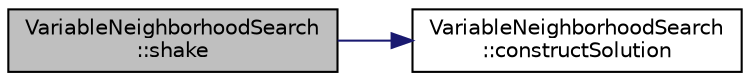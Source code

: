 digraph "VariableNeighborhoodSearch::shake"
{
 // LATEX_PDF_SIZE
  edge [fontname="Helvetica",fontsize="10",labelfontname="Helvetica",labelfontsize="10"];
  node [fontname="Helvetica",fontsize="10",shape=record];
  rankdir="LR";
  Node1 [label="VariableNeighborhoodSearch\l::shake",height=0.2,width=0.4,color="black", fillcolor="grey75", style="filled", fontcolor="black",tooltip="Esta es la función encargada de coger una solución aleatoria en un determinado entorno."];
  Node1 -> Node2 [color="midnightblue",fontsize="10",style="solid",fontname="Helvetica"];
  Node2 [label="VariableNeighborhoodSearch\l::constructSolution",height=0.2,width=0.4,color="black", fillcolor="white", style="filled",URL="$class_variable_neighborhood_search.html#ae90362e88ab783f076b3da025bac0014",tooltip="Se encarga de construir la solución, para ello se ha generado un número aleatorio entre el número tot..."];
}
